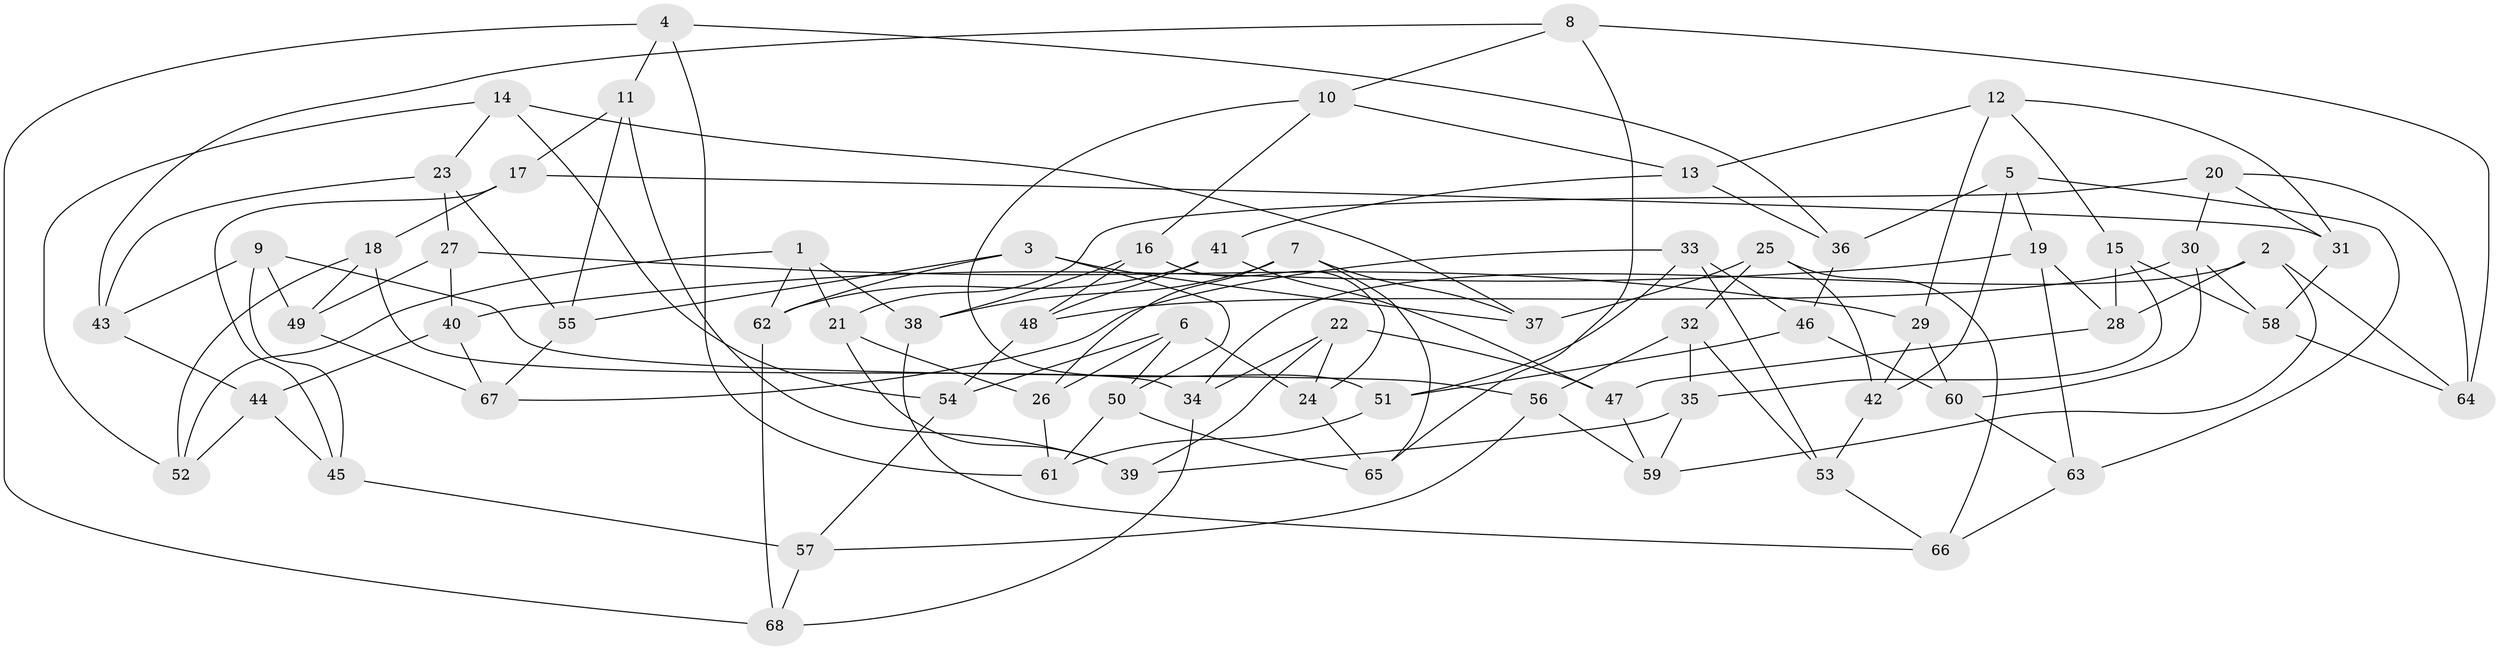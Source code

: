 // Generated by graph-tools (version 1.1) at 2025/11/02/27/25 16:11:47]
// undirected, 68 vertices, 136 edges
graph export_dot {
graph [start="1"]
  node [color=gray90,style=filled];
  1;
  2;
  3;
  4;
  5;
  6;
  7;
  8;
  9;
  10;
  11;
  12;
  13;
  14;
  15;
  16;
  17;
  18;
  19;
  20;
  21;
  22;
  23;
  24;
  25;
  26;
  27;
  28;
  29;
  30;
  31;
  32;
  33;
  34;
  35;
  36;
  37;
  38;
  39;
  40;
  41;
  42;
  43;
  44;
  45;
  46;
  47;
  48;
  49;
  50;
  51;
  52;
  53;
  54;
  55;
  56;
  57;
  58;
  59;
  60;
  61;
  62;
  63;
  64;
  65;
  66;
  67;
  68;
  1 -- 52;
  1 -- 38;
  1 -- 21;
  1 -- 62;
  2 -- 59;
  2 -- 64;
  2 -- 34;
  2 -- 28;
  3 -- 37;
  3 -- 55;
  3 -- 50;
  3 -- 62;
  4 -- 68;
  4 -- 11;
  4 -- 61;
  4 -- 36;
  5 -- 42;
  5 -- 36;
  5 -- 63;
  5 -- 19;
  6 -- 24;
  6 -- 54;
  6 -- 26;
  6 -- 50;
  7 -- 26;
  7 -- 37;
  7 -- 65;
  7 -- 38;
  8 -- 65;
  8 -- 10;
  8 -- 64;
  8 -- 43;
  9 -- 45;
  9 -- 56;
  9 -- 49;
  9 -- 43;
  10 -- 16;
  10 -- 13;
  10 -- 51;
  11 -- 55;
  11 -- 39;
  11 -- 17;
  12 -- 31;
  12 -- 29;
  12 -- 15;
  12 -- 13;
  13 -- 36;
  13 -- 41;
  14 -- 23;
  14 -- 52;
  14 -- 37;
  14 -- 54;
  15 -- 58;
  15 -- 28;
  15 -- 35;
  16 -- 24;
  16 -- 38;
  16 -- 48;
  17 -- 18;
  17 -- 45;
  17 -- 31;
  18 -- 49;
  18 -- 52;
  18 -- 34;
  19 -- 40;
  19 -- 28;
  19 -- 63;
  20 -- 64;
  20 -- 21;
  20 -- 31;
  20 -- 30;
  21 -- 39;
  21 -- 26;
  22 -- 39;
  22 -- 47;
  22 -- 34;
  22 -- 24;
  23 -- 27;
  23 -- 55;
  23 -- 43;
  24 -- 65;
  25 -- 66;
  25 -- 42;
  25 -- 32;
  25 -- 37;
  26 -- 61;
  27 -- 40;
  27 -- 49;
  27 -- 29;
  28 -- 47;
  29 -- 60;
  29 -- 42;
  30 -- 48;
  30 -- 60;
  30 -- 58;
  31 -- 58;
  32 -- 56;
  32 -- 35;
  32 -- 53;
  33 -- 53;
  33 -- 67;
  33 -- 46;
  33 -- 51;
  34 -- 68;
  35 -- 59;
  35 -- 39;
  36 -- 46;
  38 -- 66;
  40 -- 67;
  40 -- 44;
  41 -- 62;
  41 -- 47;
  41 -- 48;
  42 -- 53;
  43 -- 44;
  44 -- 45;
  44 -- 52;
  45 -- 57;
  46 -- 60;
  46 -- 51;
  47 -- 59;
  48 -- 54;
  49 -- 67;
  50 -- 65;
  50 -- 61;
  51 -- 61;
  53 -- 66;
  54 -- 57;
  55 -- 67;
  56 -- 59;
  56 -- 57;
  57 -- 68;
  58 -- 64;
  60 -- 63;
  62 -- 68;
  63 -- 66;
}
